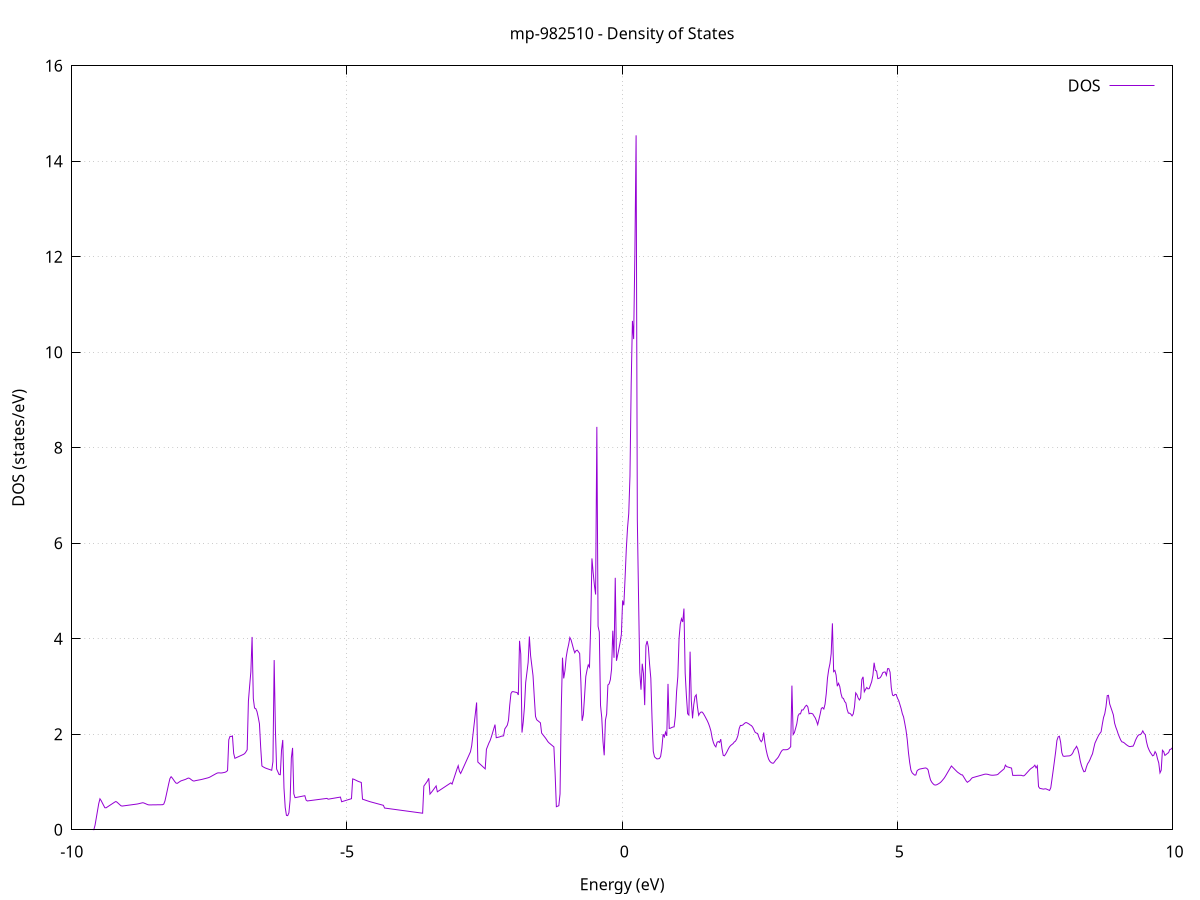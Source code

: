 set title 'mp-982510 - Density of States'
set xlabel 'Energy (eV)'
set ylabel 'DOS (states/eV)'
set grid
set xrange [-10:10]
set yrange [0:15.995]
set xzeroaxis lt -1
set terminal png size 800,600
set output 'mp-982510_dos_gnuplot.png'
plot '-' using 1:2 with lines title 'DOS'
-11.628400 0.000000
-11.606100 0.000000
-11.583800 0.000000
-11.561500 0.000000
-11.539200 0.000000
-11.516900 0.000000
-11.494700 0.000000
-11.472400 0.000000
-11.450100 0.000000
-11.427800 0.000000
-11.405500 0.000000
-11.383200 0.000000
-11.360900 0.000000
-11.338600 0.000000
-11.316300 0.000000
-11.294000 0.000000
-11.271700 0.000000
-11.249400 0.000000
-11.227100 0.000000
-11.204900 0.000000
-11.182600 0.000000
-11.160300 0.000000
-11.138000 0.000000
-11.115700 0.000000
-11.093400 0.000000
-11.071100 0.000000
-11.048800 0.000000
-11.026500 0.000000
-11.004200 0.000000
-10.981900 0.000000
-10.959600 0.000000
-10.937300 0.000000
-10.915000 0.000000
-10.892800 0.000000
-10.870500 0.000000
-10.848200 0.000000
-10.825900 0.000000
-10.803600 0.000000
-10.781300 0.000000
-10.759000 0.000000
-10.736700 0.000000
-10.714400 0.000000
-10.692100 0.000000
-10.669800 0.000000
-10.647500 0.000000
-10.625200 0.000000
-10.602900 0.000000
-10.580700 0.000000
-10.558400 0.000000
-10.536100 0.000000
-10.513800 0.000000
-10.491500 0.000000
-10.469200 0.000000
-10.446900 0.000000
-10.424600 0.000000
-10.402300 0.000000
-10.380000 0.000000
-10.357700 0.000000
-10.335400 0.000000
-10.313100 0.000000
-10.290800 0.000000
-10.268600 0.000000
-10.246300 0.000000
-10.224000 0.000000
-10.201700 0.000000
-10.179400 0.000000
-10.157100 0.000000
-10.134800 0.000000
-10.112500 0.000000
-10.090200 0.000000
-10.067900 0.000000
-10.045600 0.000000
-10.023300 0.000000
-10.001000 0.000000
-9.978700 0.000000
-9.956500 0.000000
-9.934200 0.000000
-9.911900 0.000000
-9.889600 0.000000
-9.867300 0.000000
-9.845000 0.000000
-9.822700 0.000000
-9.800400 0.000000
-9.778100 0.000000
-9.755800 0.000000
-9.733500 0.000000
-9.711200 0.000000
-9.688900 0.000000
-9.666700 0.000000
-9.644400 0.000000
-9.622100 0.000000
-9.599800 0.001500
-9.577500 0.094700
-9.555200 0.245500
-9.532900 0.396200
-9.510600 0.547000
-9.488300 0.648500
-9.466000 0.609700
-9.443700 0.559400
-9.421400 0.509200
-9.399100 0.461800
-9.376800 0.460100
-9.354600 0.477100
-9.332300 0.494000
-9.310000 0.511000
-9.287700 0.528000
-9.265400 0.544900
-9.243100 0.561900
-9.220800 0.578800
-9.198500 0.591900
-9.176200 0.575700
-9.153900 0.552100
-9.131600 0.528600
-9.109300 0.505000
-9.087000 0.496300
-9.064700 0.499800
-9.042500 0.503200
-9.020200 0.506700
-8.997900 0.510200
-8.975600 0.513600
-8.953300 0.517100
-8.931000 0.520500
-8.908700 0.524000
-8.886400 0.527500
-8.864100 0.530900
-8.841800 0.534400
-8.819500 0.537800
-8.797200 0.542400
-8.774900 0.548800
-8.752600 0.555100
-8.730400 0.561500
-8.708100 0.566600
-8.685800 0.558900
-8.663500 0.547800
-8.641200 0.536700
-8.618900 0.525600
-8.596600 0.520600
-8.574300 0.521000
-8.552000 0.521400
-8.529700 0.521700
-8.507400 0.522100
-8.485100 0.522500
-8.462800 0.522800
-8.440500 0.523200
-8.418300 0.523600
-8.396000 0.523900
-8.373700 0.524300
-8.351400 0.524700
-8.329100 0.537400
-8.306800 0.605100
-8.284500 0.721000
-8.262200 0.840000
-8.239900 0.959000
-8.217600 1.070000
-8.195300 1.111300
-8.173000 1.082500
-8.150700 1.045400
-8.128500 1.008400
-8.106200 0.977600
-8.083900 0.972000
-8.061600 0.989300
-8.039300 1.007500
-8.017000 1.023300
-7.994700 1.032000
-7.972400 1.040500
-7.950100 1.049000
-7.927800 1.058200
-7.905500 1.072200
-7.883200 1.083100
-7.860900 1.077500
-7.838600 1.057700
-7.816400 1.038200
-7.794100 1.022900
-7.771800 1.021500
-7.749500 1.029600
-7.727200 1.034400
-7.704900 1.039300
-7.682600 1.044200
-7.660300 1.049000
-7.638000 1.054500
-7.615700 1.061000
-7.593400 1.067700
-7.571100 1.074300
-7.548800 1.080900
-7.526500 1.087600
-7.504300 1.096200
-7.482000 1.108800
-7.459700 1.123200
-7.437400 1.137600
-7.415100 1.152000
-7.392800 1.166300
-7.370500 1.180700
-7.348200 1.190500
-7.325900 1.192000
-7.303600 1.190000
-7.281300 1.189600
-7.259000 1.193200
-7.236700 1.198700
-7.214400 1.204300
-7.192200 1.217400
-7.169900 1.239600
-7.147600 1.884100
-7.125300 1.954900
-7.103000 1.953200
-7.080700 1.964500
-7.058400 1.599800
-7.036100 1.496300
-7.013800 1.508100
-6.991500 1.519900
-6.969200 1.531700
-6.946900 1.543500
-6.924600 1.555300
-6.902300 1.567200
-6.880100 1.579000
-6.857800 1.596700
-6.835500 1.631600
-6.813200 1.676000
-6.790900 2.696200
-6.768600 3.009300
-6.746300 3.310100
-6.724000 4.037600
-6.701700 2.748200
-6.679400 2.548300
-6.657100 2.536800
-6.634800 2.474400
-6.612500 2.356900
-6.590300 2.219200
-6.568000 1.731400
-6.545700 1.336600
-6.523400 1.318000
-6.501100 1.303400
-6.478800 1.291400
-6.456500 1.282100
-6.434200 1.273000
-6.411900 1.264000
-6.389600 1.255000
-6.367300 1.246000
-6.345000 1.428500
-6.322700 3.553400
-6.300400 2.096600
-6.278200 1.272100
-6.255900 1.214300
-6.233600 1.156900
-6.211300 1.152800
-6.189000 1.670400
-6.166700 1.880600
-6.144400 0.871300
-6.122100 0.466500
-6.099800 0.301600
-6.077500 0.295800
-6.055200 0.353100
-6.032900 0.625100
-6.010600 1.506700
-5.988300 1.714500
-5.966100 0.755300
-5.943800 0.672300
-5.921500 0.677400
-5.899200 0.682500
-5.876900 0.687700
-5.854600 0.692800
-5.832300 0.697900
-5.810000 0.703100
-5.787700 0.708300
-5.765400 0.713400
-5.743100 0.622900
-5.720800 0.603500
-5.698500 0.606800
-5.676200 0.610200
-5.654000 0.613500
-5.631700 0.616900
-5.609400 0.620200
-5.587100 0.623600
-5.564800 0.626900
-5.542500 0.630300
-5.520200 0.633600
-5.497900 0.637000
-5.475600 0.640400
-5.453300 0.643700
-5.431000 0.647100
-5.408700 0.650400
-5.386400 0.653800
-5.364100 0.657100
-5.341900 0.640400
-5.319600 0.644800
-5.297300 0.649300
-5.275000 0.653700
-5.252700 0.658200
-5.230400 0.662600
-5.208100 0.667000
-5.185800 0.671500
-5.163500 0.675900
-5.141200 0.680400
-5.118900 0.684800
-5.096600 0.587200
-5.074300 0.595200
-5.052000 0.603100
-5.029800 0.611100
-5.007500 0.619000
-4.985200 0.627000
-4.962900 0.634900
-4.940600 0.642900
-4.918300 0.650800
-4.896000 1.065000
-4.873700 1.057000
-4.851400 1.044700
-4.829100 1.032200
-4.806800 1.019600
-4.784500 1.008900
-4.762200 0.999800
-4.740000 0.990800
-4.717700 0.640700
-4.695400 0.632000
-4.673100 0.623300
-4.650800 0.614600
-4.628500 0.605900
-4.606200 0.597200
-4.583900 0.588700
-4.561600 0.581800
-4.539300 0.574800
-4.517000 0.567800
-4.494700 0.560800
-4.472400 0.553900
-4.450100 0.546900
-4.427900 0.539900
-4.405600 0.533000
-4.383300 0.526000
-4.361000 0.519000
-4.338700 0.512100
-4.316400 0.455000
-4.294100 0.451500
-4.271800 0.448000
-4.249500 0.444500
-4.227200 0.441000
-4.204900 0.437600
-4.182600 0.434100
-4.160300 0.430600
-4.138000 0.427100
-4.115800 0.423600
-4.093500 0.420100
-4.071200 0.416600
-4.048900 0.413100
-4.026600 0.409600
-4.004300 0.406200
-3.982000 0.402700
-3.959700 0.399200
-3.937400 0.395700
-3.915100 0.392200
-3.892800 0.388700
-3.870500 0.385200
-3.848200 0.381700
-3.825900 0.378200
-3.803700 0.374700
-3.781400 0.371300
-3.759100 0.367800
-3.736800 0.364300
-3.714500 0.360800
-3.692200 0.357300
-3.669900 0.353800
-3.647600 0.350300
-3.625300 0.346800
-3.603000 0.914600
-3.580700 0.950500
-3.558400 0.986400
-3.536100 1.024500
-3.513800 1.078200
-3.491600 0.747500
-3.469300 0.778600
-3.447000 0.810700
-3.424700 0.846300
-3.402400 0.882000
-3.380100 0.917600
-3.357800 0.794900
-3.335500 0.812000
-3.313200 0.829000
-3.290900 0.846100
-3.268600 0.863100
-3.246300 0.880200
-3.224000 0.897200
-3.201800 0.914300
-3.179500 0.931300
-3.157200 0.948400
-3.134900 0.965400
-3.112600 0.982500
-3.090300 0.956400
-3.068000 1.035300
-3.045700 1.114100
-3.023400 1.192900
-3.001100 1.271800
-2.978800 1.341800
-2.956500 1.225200
-2.934200 1.179100
-2.911900 1.234200
-2.889700 1.290900
-2.867400 1.348000
-2.845100 1.405100
-2.822800 1.462200
-2.800500 1.519300
-2.778200 1.576300
-2.755900 1.633400
-2.733600 1.760200
-2.711300 1.986500
-2.689000 2.212800
-2.666700 2.439100
-2.644400 2.665400
-2.622100 1.418600
-2.599800 1.394700
-2.577600 1.370900
-2.555300 1.347000
-2.533000 1.323100
-2.510700 1.299300
-2.488400 1.275400
-2.466100 1.684500
-2.443800 1.750000
-2.421500 1.815400
-2.399200 1.867500
-2.376900 1.943000
-2.354600 2.028900
-2.332300 2.115600
-2.310000 2.202200
-2.287700 1.928200
-2.265500 1.934000
-2.243200 1.939700
-2.220900 1.946600
-2.198600 1.958100
-2.176300 1.962600
-2.154000 1.966700
-2.131700 2.112500
-2.109400 2.150500
-2.087100 2.189300
-2.064800 2.294800
-2.042500 2.610300
-2.020200 2.853100
-1.997900 2.892000
-1.975600 2.890700
-1.953400 2.884700
-1.931100 2.878700
-1.908800 2.872700
-1.886500 2.822800
-1.864200 3.956300
-1.841900 3.678200
-1.819600 2.035300
-1.797300 2.254500
-1.775000 2.575800
-1.752700 3.082900
-1.730400 3.292800
-1.708100 3.502700
-1.685800 4.046700
-1.663600 3.647000
-1.641300 3.436600
-1.619000 3.223900
-1.596700 2.781900
-1.574400 2.374800
-1.552100 2.303000
-1.529800 2.281900
-1.507500 2.260800
-1.485200 2.239700
-1.462900 2.024800
-1.440600 1.991600
-1.418300 1.958300
-1.396000 1.925100
-1.373700 1.889600
-1.351500 1.848200
-1.329200 1.820500
-1.306900 1.799100
-1.284600 1.777600
-1.262300 1.756100
-1.240000 1.734600
-1.217700 1.175700
-1.195400 0.482700
-1.173100 0.493200
-1.150800 0.503800
-1.128500 0.750500
-1.106200 2.537800
-1.083900 3.603200
-1.061600 3.169600
-1.039400 3.330200
-1.017100 3.609900
-0.994800 3.765400
-0.972500 3.878100
-0.950200 4.025200
-0.927900 3.975700
-0.905600 3.880600
-0.883300 3.783600
-0.861000 3.706200
-0.838700 3.748300
-0.816400 3.761000
-0.794100 3.728100
-0.771800 3.690100
-0.749500 3.086600
-0.727300 2.280200
-0.705000 2.406600
-0.682700 2.798500
-0.660400 3.210300
-0.638100 3.344600
-0.615800 3.452500
-0.593500 3.406400
-0.571200 4.278000
-0.548900 5.681400
-0.526600 5.383600
-0.504300 5.122300
-0.482000 4.926100
-0.459700 8.435700
-0.437400 4.260800
-0.415200 4.141600
-0.392900 2.605400
-0.370600 2.350700
-0.348300 1.850700
-0.326000 1.559600
-0.303700 2.294900
-0.281400 2.422600
-0.259100 3.031200
-0.236800 3.055100
-0.214500 3.140400
-0.192200 3.364700
-0.169900 4.168600
-0.147600 3.601400
-0.125300 5.276400
-0.103100 3.538200
-0.080800 3.663100
-0.058500 3.789400
-0.036200 3.926900
-0.013900 4.091300
0.008400 4.796600
0.030700 4.701300
0.053000 5.262600
0.075300 5.868100
0.097600 6.315900
0.119900 6.619400
0.142200 7.404900
0.164500 9.346200
0.186700 10.655200
0.209000 10.274500
0.231300 12.060500
0.253600 14.541000
0.275900 6.502200
0.298200 4.860600
0.320500 3.295100
0.342800 2.933000
0.365100 3.476500
0.387400 3.271400
0.409700 2.610600
0.432000 3.857800
0.454300 3.952500
0.476600 3.821900
0.498800 3.462000
0.521100 3.170800
0.543400 2.315300
0.565700 1.642400
0.588000 1.528100
0.610300 1.503500
0.632600 1.483500
0.654900 1.487000
0.677200 1.490900
0.699500 1.537700
0.721800 1.708200
0.744100 2.001600
0.766400 1.945100
0.788700 2.044300
0.810900 1.964800
0.833200 3.054600
0.855500 2.121800
0.877800 2.127500
0.900100 2.140700
0.922400 2.150900
0.944700 2.156100
0.967000 2.382100
0.989300 2.894200
1.011600 3.202600
1.033900 4.004400
1.056200 4.306500
1.078500 4.420300
1.100800 4.351300
1.123000 4.631700
1.145300 3.278900
1.167600 2.806000
1.189900 2.429800
1.212200 2.401400
1.234500 3.729000
1.256800 2.705800
1.279100 2.332200
1.301400 2.618900
1.323700 2.789800
1.346000 2.825200
1.368300 2.574000
1.390600 2.396900
1.412900 2.442100
1.435100 2.466400
1.457400 2.461800
1.479700 2.426700
1.502000 2.381600
1.524300 2.332500
1.546600 2.284100
1.568900 2.226100
1.591200 2.153700
1.613500 2.064900
1.635800 1.922100
1.658100 1.826600
1.680400 1.766200
1.702700 1.735600
1.724900 1.832400
1.747200 1.848000
1.769500 1.828400
1.791800 1.897100
1.814100 1.698100
1.836400 1.558500
1.858700 1.548100
1.881000 1.585300
1.903300 1.631600
1.925600 1.684500
1.947900 1.731300
1.970200 1.763300
1.992500 1.783700
2.014800 1.803700
2.037000 1.837400
2.059300 1.855600
2.081600 1.900700
2.103900 1.973100
2.126200 2.117800
2.148500 2.185000
2.170800 2.183800
2.193100 2.194300
2.215400 2.219100
2.237700 2.241300
2.260000 2.243900
2.282300 2.230400
2.304600 2.215000
2.326900 2.195200
2.349100 2.181100
2.371400 2.149300
2.393700 2.096200
2.416000 2.042200
2.438300 2.025100
2.460600 2.017300
2.482900 1.944600
2.505200 1.880900
2.527500 1.843600
2.549800 1.881300
2.572100 2.036400
2.594400 1.818000
2.616700 1.673600
2.639000 1.559900
2.661200 1.479200
2.683500 1.433400
2.705800 1.408800
2.728100 1.394500
2.750400 1.395500
2.772700 1.429600
2.795000 1.465200
2.817300 1.492100
2.839600 1.525500
2.861900 1.574400
2.884200 1.625400
2.906500 1.662400
2.928800 1.677900
2.951100 1.675100
2.973300 1.676100
2.995600 1.677900
3.017900 1.688600
3.040200 1.710300
3.062500 1.739200
3.084800 3.018700
3.107100 1.994700
3.129400 2.032900
3.151700 2.122600
3.174000 2.221800
3.196300 2.385200
3.218600 2.429600
3.240900 2.427000
3.263100 2.509400
3.285400 2.507400
3.307700 2.543200
3.330000 2.588000
3.352300 2.606900
3.374600 2.570700
3.396900 2.428600
3.419200 2.439200
3.441500 2.436200
3.463800 2.425500
3.486100 2.382400
3.508400 2.342900
3.530700 2.281100
3.553000 2.201600
3.575200 2.308800
3.597500 2.419800
3.619800 2.543100
3.642100 2.558400
3.664400 2.528700
3.686700 2.629300
3.709000 2.853200
3.731300 3.177600
3.753600 3.356900
3.775900 3.478900
3.798200 3.687800
3.820500 4.322300
3.842800 3.311700
3.865100 3.337400
3.887300 3.240900
3.909600 3.006200
3.931900 3.067300
3.954200 3.000300
3.976500 2.852400
3.998800 2.762500
4.021100 2.750400
4.043400 2.685100
4.065700 2.654100
4.088000 2.520100
4.110300 2.442800
4.132600 2.441500
4.154900 2.421700
4.177200 2.384800
4.199400 2.425200
4.221700 2.573200
4.244000 2.866100
4.266300 2.829000
4.288600 2.758900
4.310900 2.717400
4.333200 2.760600
4.355500 3.148400
4.377800 3.202300
4.400100 2.890400
4.422400 2.938200
4.444700 2.979700
4.467000 2.949800
4.489300 2.955400
4.511500 3.027900
4.533800 3.100400
4.556100 3.229900
4.578400 3.497600
4.600700 3.336600
4.623000 3.324900
4.645300 3.165700
4.667600 3.171700
4.689900 3.186500
4.712200 3.226000
4.734500 3.287400
4.756800 3.302100
4.779100 3.302900
4.801300 3.235300
4.823600 3.373400
4.845900 3.373700
4.868200 3.298500
4.890500 2.973400
4.912800 2.819500
4.935100 2.807500
4.957400 2.835100
4.979700 2.832400
5.002000 2.757400
5.024300 2.706800
5.046600 2.623700
5.068900 2.538900
5.091200 2.431100
5.113400 2.362600
5.135700 2.228500
5.158000 2.085800
5.180300 1.888400
5.202600 1.614100
5.224900 1.406000
5.247200 1.248700
5.269500 1.193000
5.291800 1.167200
5.314100 1.144800
5.336400 1.147700
5.358700 1.233800
5.381000 1.256700
5.403300 1.269800
5.425500 1.275700
5.447800 1.280800
5.470100 1.285900
5.492400 1.291000
5.514700 1.294800
5.537000 1.284000
5.559300 1.253000
5.581600 1.135900
5.603900 1.041500
5.626200 0.995400
5.648500 0.964500
5.670800 0.941300
5.693100 0.936600
5.715400 0.942300
5.737600 0.956000
5.759900 0.971400
5.782200 0.989000
5.804500 1.015100
5.826800 1.046100
5.849100 1.077200
5.871400 1.116000
5.893700 1.160100
5.916000 1.204100
5.938300 1.248200
5.960600 1.292200
5.982900 1.335700
6.005200 1.309600
6.027500 1.283500
6.049700 1.257300
6.072000 1.231200
6.094300 1.206200
6.116600 1.188100
6.138900 1.170000
6.161200 1.151900
6.183500 1.148500
6.205800 1.106800
6.228100 1.064900
6.250400 1.023000
6.272700 0.993600
6.295000 1.013500
6.317300 1.029500
6.339600 1.062200
6.361800 1.089200
6.384100 1.096500
6.406400 1.103700
6.428700 1.111000
6.451000 1.118300
6.473300 1.125500
6.495600 1.132800
6.517900 1.140000
6.540200 1.147400
6.562500 1.154900
6.584800 1.162500
6.607100 1.165800
6.629400 1.163500
6.651600 1.158600
6.673900 1.150400
6.696200 1.144600
6.718500 1.142400
6.740800 1.142300
6.763100 1.144600
6.785400 1.147700
6.807700 1.150900
6.830000 1.162700
6.852300 1.188900
6.874600 1.211000
6.896900 1.233100
6.919200 1.255200
6.941500 1.277300
6.963700 1.354300
6.986000 1.322700
7.008300 1.314900
7.030600 1.307100
7.052900 1.299300
7.075200 1.291500
7.097500 1.139300
7.119800 1.139500
7.142100 1.139700
7.164400 1.139900
7.186700 1.140100
7.209000 1.140200
7.231300 1.140400
7.253600 1.140600
7.275800 1.131200
7.298100 1.129200
7.320400 1.148700
7.342700 1.177500
7.365000 1.206100
7.387300 1.234700
7.409600 1.263200
7.431900 1.285300
7.454200 1.303000
7.476500 1.321800
7.498800 1.352500
7.521100 1.296900
7.543400 1.338800
7.565700 0.904000
7.587900 0.868300
7.610200 0.862400
7.632500 0.856500
7.654800 0.850900
7.677100 0.856200
7.699400 0.857800
7.721700 0.845900
7.744000 0.834500
7.766300 0.823600
7.788600 0.880900
7.810900 1.065700
7.833200 1.252000
7.855500 1.444400
7.877800 1.641900
7.900000 1.869500
7.922300 1.945300
7.944600 1.958500
7.966900 1.834300
7.989200 1.614600
8.011500 1.544500
8.033800 1.537300
8.056100 1.541400
8.078400 1.543800
8.100700 1.545800
8.123000 1.546500
8.145300 1.555200
8.167600 1.574300
8.189800 1.612400
8.212100 1.672000
8.234400 1.704400
8.256700 1.747800
8.279000 1.692500
8.301300 1.585600
8.323600 1.442500
8.345900 1.344100
8.368200 1.270900
8.390500 1.214500
8.412800 1.223000
8.435100 1.311300
8.457400 1.382300
8.479700 1.419900
8.501900 1.472200
8.524200 1.536600
8.546500 1.591000
8.568800 1.708100
8.591100 1.814800
8.613400 1.870900
8.635700 1.925800
8.658000 1.979600
8.680300 2.016700
8.702600 2.051400
8.724900 2.210000
8.747200 2.350900
8.769500 2.429800
8.791800 2.578000
8.814000 2.808300
8.836300 2.815000
8.858600 2.635000
8.880900 2.558600
8.903200 2.484000
8.925500 2.403800
8.947800 2.233900
8.970100 2.147700
8.992400 2.079700
9.014700 2.000000
9.037000 1.936900
9.059300 1.878000
9.081600 1.840700
9.103900 1.833700
9.126100 1.817100
9.148400 1.793700
9.170700 1.773400
9.193000 1.756400
9.215300 1.742400
9.237600 1.741900
9.259900 1.749500
9.282200 1.749800
9.304500 1.797800
9.326800 1.872400
9.349100 1.926000
9.371400 1.970300
9.393700 1.991300
9.416000 1.992700
9.438200 2.020900
9.460500 2.071000
9.482800 2.019600
9.505100 1.992000
9.527400 1.843700
9.549700 1.739800
9.572000 1.676700
9.594300 1.624600
9.616600 1.587000
9.638900 1.548400
9.661200 1.563400
9.683500 1.636400
9.705800 1.592700
9.728000 1.485000
9.750300 1.399700
9.772600 1.191400
9.794900 1.246700
9.817200 1.664900
9.839500 1.637300
9.861800 1.557100
9.884100 1.575100
9.906400 1.598900
9.928700 1.614600
9.951000 1.679900
9.973300 1.687400
9.995600 1.712600
10.017900 1.817600
10.040100 1.901800
10.062400 1.939900
10.084700 1.989600
10.107000 1.882400
10.129300 1.917400
10.151600 1.972400
10.173900 1.970100
10.196200 1.984100
10.218500 1.995500
10.240800 2.004000
10.263100 2.009500
10.285400 2.014200
10.307700 2.019900
10.330000 2.025800
10.352200 2.033800
10.374500 2.091800
10.396800 2.214700
10.419100 2.330000
10.441400 2.373300
10.463700 2.403000
10.486000 2.428800
10.508300 2.459500
10.530600 2.491900
10.552900 2.376600
10.575200 2.333800
10.597500 2.352900
10.619800 2.404500
10.642100 2.432800
10.664300 2.410000
10.686600 2.337200
10.708900 2.363400
10.731200 2.362400
10.753500 2.374600
10.775800 2.385100
10.798100 2.394400
10.820400 2.393500
10.842700 2.333700
10.865000 2.187500
10.887300 2.200000
10.909600 2.297400
10.931900 2.407700
10.954200 2.345200
10.976400 2.291700
10.998700 2.258400
11.021000 2.242600
11.043300 2.215700
11.065600 2.146100
11.087900 2.038600
11.110200 1.943200
11.132500 1.880100
11.154800 1.879200
11.177100 1.904000
11.199400 1.878000
11.221700 1.868900
11.244000 1.881600
11.266300 1.955300
11.288500 2.021100
11.310800 2.099900
11.333100 2.218800
11.355400 2.334200
11.377700 2.408800
11.400000 2.484400
11.422300 2.583900
11.444600 2.744800
11.466900 2.850300
11.489200 2.955300
11.511500 3.342200
11.533800 3.161100
11.556100 3.106000
11.578300 3.285600
11.600600 3.240600
11.622900 3.189600
11.645200 3.153300
11.667500 3.093500
11.689800 2.926500
11.712100 2.775800
11.734400 2.656600
11.756700 2.565300
11.779000 2.521100
11.801300 2.499200
11.823600 2.493000
11.845900 2.495100
11.868200 2.502700
11.890400 2.521800
11.912700 2.546500
11.935000 2.585300
11.957300 2.616000
11.979600 2.623700
12.001900 2.645400
12.024200 2.674600
12.046500 2.710200
12.068800 2.745400
12.091100 2.755800
12.113400 2.775800
12.135700 2.857100
12.158000 2.917600
12.180300 2.930000
12.202500 2.904500
12.224800 2.865400
12.247100 2.901500
12.269400 2.886200
12.291700 2.819400
12.314000 2.786800
12.336300 2.897000
12.358600 2.614100
12.380900 2.510000
12.403200 2.467300
12.425500 2.449900
12.447800 2.453800
12.470100 2.459300
12.492400 2.402500
12.514600 2.352200
12.536900 2.154700
12.559200 1.976000
12.581500 1.870600
12.603800 1.779400
12.626100 1.706400
12.648400 1.644600
12.670700 1.602200
12.693000 1.579900
12.715300 1.571000
12.737600 1.572700
12.759900 1.582100
12.782200 1.596200
12.804500 1.601500
12.826700 1.626100
12.849000 1.664700
12.871300 1.728100
12.893600 1.819100
12.915900 1.943800
12.938200 2.029800
12.960500 2.127200
12.982800 2.238000
13.005100 2.414300
13.027400 2.662300
13.049700 3.123500
13.072000 3.656300
13.094300 4.604300
13.116500 4.840800
13.138800 4.478400
13.161100 4.154800
13.183400 3.989200
13.205700 3.942900
13.228000 3.929500
13.250300 3.737600
13.272600 3.806800
13.294900 3.889700
13.317200 4.747700
13.339500 3.878500
13.361800 3.910300
13.384100 3.921400
13.406400 3.918500
13.428600 3.918500
13.450900 3.848300
13.473200 3.777200
13.495500 3.739100
13.517800 3.725800
13.540100 3.690700
13.562400 3.631500
13.584700 3.815200
13.607000 3.463500
13.629300 3.446200
13.651600 3.639700
13.673900 3.528500
13.696200 3.415400
13.718500 3.425900
13.740700 3.355700
13.763000 3.328100
13.785300 3.297200
13.807600 3.324300
13.829900 3.380700
13.852200 3.457300
13.874500 3.498300
13.896800 3.476100
13.919100 3.483800
13.941400 3.733200
13.963700 3.463500
13.986000 3.398600
14.008300 3.402300
14.030600 3.395300
14.052800 3.381700
14.075100 3.353700
14.097400 3.266800
14.119700 2.967700
14.142000 2.804700
14.164300 2.716200
14.186600 2.634600
14.208900 2.553700
14.231200 2.550200
14.253500 2.422100
14.275800 2.195300
14.298100 2.148900
14.320400 2.154700
14.342700 2.115500
14.364900 2.094600
14.387200 2.077600
14.409500 2.065000
14.431800 2.057100
14.454100 2.054100
14.476400 2.073900
14.498700 2.112800
14.521000 2.230000
14.543300 2.376800
14.565600 2.537200
14.587900 2.735900
14.610200 2.971900
14.632500 3.181500
14.654700 3.385900
14.677000 3.574300
14.699300 3.482200
14.721600 3.594100
14.743900 3.848200
14.766200 3.929100
14.788500 4.161800
14.810800 3.651300
14.833100 3.457200
14.855400 3.440000
14.877700 3.459600
14.900000 3.440400
14.922300 3.386200
14.944600 3.329600
14.966800 3.287400
14.989100 3.275400
15.011400 3.346700
15.033700 3.442700
15.056000 3.573900
15.078300 3.476700
15.100600 3.319100
15.122900 3.203700
15.145200 3.109100
15.167500 3.105900
15.189800 3.108000
15.212100 3.152600
15.234400 3.321800
15.256700 3.320000
15.278900 3.313200
15.301200 3.104100
15.323500 2.876800
15.345800 2.656400
15.368100 2.506300
15.390400 2.405000
15.412700 2.315600
15.435000 2.272000
15.457300 2.269100
15.479600 2.308000
15.501900 2.318500
15.524200 2.286200
15.546500 2.254600
15.568800 2.199200
15.591000 2.147600
15.613300 2.098900
15.635600 2.045500
15.657900 2.001400
15.680200 1.952200
15.702500 1.902400
15.724800 1.868500
15.747100 1.844000
15.769400 1.828800
15.791700 1.797600
15.814000 1.749200
15.836300 1.716300
15.858600 1.704300
15.880900 1.705400
15.903100 1.748000
15.925400 1.770000
15.947700 1.789500
15.970000 1.809600
15.992300 1.830100
16.014600 1.836300
16.036900 1.853800
16.059200 1.863600
16.081500 1.929500
16.103800 2.029900
16.126100 2.183900
16.148400 2.398200
16.170700 2.483100
16.193000 2.815100
16.215200 3.105800
16.237500 3.235300
16.259800 3.416400
16.282100 3.410300
16.304400 3.369700
16.326700 3.141800
16.349000 3.063600
16.371300 3.066800
16.393600 3.070800
16.415900 3.099700
16.438200 3.139500
16.460500 3.234600
16.482800 3.147600
16.505000 3.059500
16.527300 2.881000
16.549600 2.718500
16.571900 2.643800
16.594200 2.556100
16.616500 2.472300
16.638800 2.403500
16.661100 2.700000
16.683400 2.940100
16.705700 3.018000
16.728000 2.761400
16.750300 2.697900
16.772600 2.738200
16.794900 2.783500
16.817100 2.842300
16.839400 2.881400
16.861700 2.904300
16.884000 2.881200
16.906300 2.893800
16.928600 2.859300
16.950900 2.784500
16.973200 2.735900
16.995500 2.678400
17.017800 2.618800
17.040100 2.576000
17.062400 2.551800
17.084700 2.542200
17.107000 2.534700
17.129200 2.500900
17.151500 2.517700
17.173800 2.530700
17.196100 2.553600
17.218400 2.600600
17.240700 2.609400
17.263000 2.605900
17.285300 2.607600
17.307600 2.603700
17.329900 2.597300
17.352200 2.585100
17.374500 2.563600
17.396800 2.532900
17.419100 2.516500
17.441300 2.526000
17.463600 2.544900
17.485900 2.629300
17.508200 2.687000
17.530500 2.802000
17.552800 2.956600
17.575100 2.919900
17.597400 2.871300
17.619700 2.848900
17.642000 2.872700
17.664300 2.883400
17.686600 2.897900
17.708900 2.862100
17.731200 2.864500
17.753400 2.917100
17.775700 3.005100
17.798000 3.070700
17.820300 3.085200
17.842600 3.088200
17.864900 3.165200
17.887200 3.266200
17.909500 3.356200
17.931800 3.413300
17.954100 3.426000
17.976400 3.396300
17.998700 3.432800
18.021000 3.655400
18.043200 3.983700
18.065500 3.848900
18.087800 3.424300
18.110100 3.325200
18.132400 3.209900
18.154700 3.089900
18.177000 2.934100
18.199300 2.761700
18.221600 2.646000
18.243900 2.542600
18.266200 2.454300
18.288500 2.377700
18.310800 2.310600
18.333100 2.297300
18.355300 2.241100
18.377600 2.162000
18.399900 2.105100
18.422200 2.078900
18.444500 2.207600
18.466800 2.559400
18.489100 2.495700
18.511400 2.447400
18.533700 2.437500
18.556000 2.437300
18.578300 2.449300
18.600600 2.446300
18.622900 2.432100
18.645200 2.721400
18.667400 2.686600
18.689700 2.703700
18.712000 2.708800
18.734300 2.710600
18.756600 2.720800
18.778900 2.791900
18.801200 2.925100
18.823500 3.078200
18.845800 3.153900
18.868100 3.047900
18.890400 3.019600
18.912700 2.986300
18.935000 2.903400
18.957300 2.837300
18.979500 2.773300
19.001800 2.712200
19.024100 2.557000
19.046400 2.478200
19.068700 2.453900
19.091000 2.474200
19.113300 2.484800
19.135600 2.471800
19.157900 2.447000
19.180200 2.433100
19.202500 2.426400
19.224800 2.499600
19.247100 2.627000
19.269400 2.904400
19.291600 3.143100
19.313900 3.366900
19.336200 3.696600
19.358500 3.926400
19.380800 4.173900
19.403100 4.409700
19.425400 4.612100
19.447700 4.546200
19.470000 4.140400
19.492300 3.809100
19.514600 3.559900
19.536900 3.400900
19.559200 3.224900
19.581400 3.004300
19.603700 2.934400
19.626000 2.925900
19.648300 2.975700
19.670600 3.023600
19.692900 3.027900
19.715200 3.123800
19.737500 3.272800
19.759800 3.364900
19.782100 3.459600
19.804400 3.582800
19.826700 3.616600
19.849000 3.660700
19.871300 3.736800
19.893500 3.739200
19.915800 3.652600
19.938100 3.565400
19.960400 3.473400
19.982700 3.382700
20.005000 3.314800
20.027300 3.249400
20.049600 3.186500
20.071900 3.258200
20.094200 3.194800
20.116500 3.139300
20.138800 3.094900
20.161100 3.048300
20.183400 2.988300
20.205600 3.041100
20.227900 3.130900
20.250200 3.756200
20.272500 2.648700
20.294800 2.563200
20.317100 2.823500
20.339400 2.761400
20.361700 2.839300
20.384000 2.790100
20.406300 2.806000
20.428600 2.879700
20.450900 2.927100
20.473200 2.911200
20.495500 2.897900
20.517700 2.855400
20.540000 2.783400
20.562300 2.690900
20.584600 2.563200
20.606900 2.447800
20.629200 2.345600
20.651500 2.220400
20.673800 2.082200
20.696100 2.038300
20.718400 2.069300
20.740700 2.179500
20.763000 2.289800
20.785300 2.620900
20.807600 2.226600
20.829800 2.294000
20.852100 2.430200
20.874400 2.723100
20.896700 2.826900
20.919000 2.860700
20.941300 2.880100
20.963600 2.980000
20.985900 3.100200
21.008200 3.153000
21.030500 3.122800
21.052800 3.079900
21.075100 3.011000
21.097400 2.984400
21.119600 2.949600
21.141900 2.944900
21.164200 3.053000
21.186500 3.064000
21.208800 3.031500
21.231100 3.109000
21.253400 2.920000
21.275700 2.917600
21.298000 2.917800
21.320300 2.913800
21.342600 2.917600
21.364900 2.920400
21.387200 2.922200
21.409500 2.924300
21.431700 2.916400
21.454000 2.901000
21.476300 2.887500
21.498600 2.909300
21.520900 2.917800
21.543200 3.046300
21.565500 2.772700
21.587800 2.790500
21.610100 2.789700
21.632400 2.773700
21.654700 2.800300
21.677000 2.756500
21.699300 2.684800
21.721600 2.657100
21.743800 2.664300
21.766100 2.690200
21.788400 2.720600
21.810700 2.844200
21.833000 3.282000
21.855300 3.217700
21.877600 3.523100
21.899900 3.632700
21.922200 3.395500
21.944500 3.288500
21.966800 3.136400
21.989100 2.885200
22.011400 2.858300
22.033700 2.849800
22.055900 2.909600
22.078200 2.904600
22.100500 2.948600
22.122800 3.048900
22.145100 3.131100
22.167400 3.218900
22.189700 3.383900
22.212000 3.526600
22.234300 3.360000
22.256600 3.370800
22.278900 3.378300
22.301200 3.388300
22.323500 3.453700
22.345800 3.636600
22.368000 3.756500
22.390300 3.788200
22.412600 3.781400
22.434900 3.773300
22.457200 3.764600
22.479500 3.773000
22.501800 3.780500
22.524100 3.772600
22.546400 3.713100
22.568700 3.657300
22.591000 3.597000
22.613300 3.590600
22.635600 3.656000
22.657900 3.681900
22.680100 3.407100
22.702400 3.176500
22.724700 3.070100
22.747000 3.110300
22.769300 3.086400
22.791600 3.105600
22.813900 3.222900
22.836200 3.392200
22.858500 3.460500
22.880800 3.556400
22.903100 3.704200
22.925400 3.742000
22.947700 3.828300
22.969900 3.650800
22.992200 3.660000
23.014500 3.670800
23.036800 3.739100
23.059100 3.730100
23.081400 3.767900
23.103700 3.685400
23.126000 3.595800
23.148300 3.570800
23.170600 3.684100
23.192900 3.584400
23.215200 3.547600
23.237500 3.496800
23.259800 3.492800
23.282000 3.501700
23.304300 3.481000
23.326600 3.487600
23.348900 3.528000
23.371200 3.582500
23.393500 3.636800
23.415800 3.735700
23.438100 3.943600
23.460400 3.859000
23.482700 3.862800
23.505000 3.896700
23.527300 3.968300
23.549600 4.008100
23.571900 3.975100
23.594100 3.938400
23.616400 3.887900
23.638700 3.772800
23.661000 3.649000
23.683300 3.575700
23.705600 3.598500
23.727900 3.737400
23.750200 3.973400
23.772500 3.954000
23.794800 4.034200
23.817100 4.093500
23.839400 4.162500
23.861700 4.130200
23.884000 4.043100
23.906200 3.882300
23.928500 3.777500
23.950800 3.495500
23.973100 3.340500
23.995400 3.278400
24.017700 3.192100
24.040000 3.086800
24.062300 3.046900
24.084600 2.977900
24.106900 2.895600
24.129200 2.851000
24.151500 2.834800
24.173800 2.843200
24.196100 2.987000
24.218300 2.893800
24.240600 3.048000
24.262900 3.328800
24.285200 3.537300
24.307500 3.642200
24.329800 3.569100
24.352100 3.589000
24.374400 3.548400
24.396700 3.480900
24.419000 3.420100
24.441300 3.314800
24.463600 3.135900
24.485900 3.062700
24.508100 3.060100
24.530400 3.058000
24.552700 3.023300
24.575000 2.947600
24.597300 2.922900
24.619600 3.024100
24.641900 3.379500
24.664200 3.421400
24.686500 3.501400
24.708800 3.543300
24.731100 3.564500
24.753400 3.617400
24.775700 3.634900
24.798000 3.638200
24.820200 3.660100
24.842500 3.675100
24.864800 3.626600
24.887100 3.533700
24.909400 3.128500
24.931700 2.993200
24.954000 2.799400
24.976300 2.669800
24.998600 2.525700
25.020900 2.408600
25.043200 2.393000
25.065500 2.386100
25.087800 2.380300
25.110100 2.322700
25.132300 2.331700
25.154600 2.352500
25.176900 2.374500
25.199200 2.421000
25.221500 2.613900
25.243800 2.775800
25.266100 2.891200
25.288400 2.781500
25.310700 2.956200
25.333000 3.319600
25.355300 3.497700
25.377600 3.501900
25.399900 3.528700
25.422200 3.573100
25.444400 3.416700
25.466700 3.165700
25.489000 3.047500
25.511300 3.038400
25.533600 3.037000
25.555900 3.069000
25.578200 3.156900
25.600500 3.282000
25.622800 3.546400
25.645100 3.744400
25.667400 3.958100
25.689700 4.207900
25.712000 4.119000
25.734300 4.088000
25.756500 4.088100
25.778800 4.078200
25.801100 3.991700
25.823400 4.148300
25.845700 4.295700
25.868000 4.285100
25.890300 4.048600
25.912600 3.968600
25.934900 3.917800
25.957200 3.920300
25.979500 3.679100
26.001800 3.631700
26.024100 3.590800
26.046300 3.477700
26.068600 3.544400
26.090900 3.683500
26.113200 3.737100
26.135500 3.642800
26.157800 3.451100
26.180100 3.414500
26.202400 3.387900
26.224700 3.363400
26.247000 3.357900
26.269300 3.576400
26.291600 3.443900
26.313900 3.485400
26.336200 3.154000
26.358400 3.164000
26.380700 3.257500
26.403000 3.366900
26.425300 3.469200
26.447600 3.715100
26.469900 3.762700
26.492200 3.806200
26.514500 3.888000
26.536800 3.987900
26.559100 3.917800
26.581400 3.845500
26.603700 3.831700
26.626000 3.671700
26.648300 3.545100
26.670500 3.539800
26.692800 3.459700
26.715100 3.150900
26.737400 2.918400
26.759700 2.719100
26.782000 2.534400
26.804300 2.391500
26.826600 2.300200
26.848900 2.273600
26.871200 2.278300
26.893500 2.238100
26.915800 2.289400
26.938100 2.454800
26.960400 2.421800
26.982600 2.487400
27.004900 2.625500
27.027200 2.873200
27.049500 3.137900
27.071800 3.329400
27.094100 3.375900
27.116400 3.293900
27.138700 3.234600
27.161000 3.197800
27.183300 3.158900
27.205600 3.110800
27.227900 3.073200
27.250200 3.074000
27.272500 3.242300
27.294700 3.521400
27.317000 3.756000
27.339300 4.990500
27.361600 4.565500
27.383900 4.117100
27.406200 3.625300
27.428500 3.135200
27.450800 2.986200
27.473100 2.975700
27.495400 3.029100
27.517700 3.354600
27.540000 3.371800
27.562300 3.512400
27.584600 3.720400
27.606800 3.860500
27.629100 3.892200
27.651400 3.730000
27.673700 3.581100
27.696000 3.570000
27.718300 3.535600
27.740600 3.484100
27.762900 3.386200
27.785200 3.281500
27.807500 3.204200
27.829800 3.241400
27.852100 3.121400
27.874400 2.992900
27.896600 2.902700
27.918900 2.872800
27.941200 2.864700
27.963500 3.097200
27.985800 3.315200
28.008100 3.330000
28.030400 3.377800
28.052700 3.419300
28.075000 3.373400
28.097300 3.354900
28.119600 3.236800
28.141900 3.016500
28.164200 2.958100
28.186500 2.807900
28.208700 2.612500
28.231000 2.414600
28.253300 2.178200
28.275600 2.188200
28.297900 2.116700
28.320200 2.119700
28.342500 2.055100
28.364800 2.040300
28.387100 1.995800
28.409400 1.977000
28.431700 2.044600
28.454000 2.131600
28.476300 2.227000
28.498600 2.354000
28.520800 2.497800
28.543100 2.601500
28.565400 2.630300
28.587700 2.697900
28.610000 2.743400
28.632300 2.894800
28.654600 3.129500
28.676900 3.508900
28.699200 3.914900
28.721500 4.123700
28.743800 4.277800
28.766100 4.350300
28.788400 4.164200
28.810700 4.120100
28.832900 4.116300
28.855200 4.088500
28.877500 4.070200
28.899800 4.098000
28.922100 4.135800
28.944400 4.187200
28.966700 4.146700
28.989000 4.113300
29.011300 4.050100
29.033600 3.946900
29.055900 3.972200
29.078200 4.029700
29.100500 4.016900
29.122800 4.112800
29.145000 4.134600
29.167300 4.098400
29.189600 4.010000
29.211900 4.051300
29.234200 4.003700
29.256500 3.826100
29.278800 3.740800
29.301100 3.665900
29.323400 3.442600
29.345700 3.309800
29.368000 3.228900
29.390300 3.118500
29.412600 3.070500
29.434800 3.031900
29.457100 3.099800
29.479400 3.019400
29.501700 3.024400
29.524000 3.059600
29.546300 3.153200
29.568600 3.167400
29.590900 3.228900
29.613200 3.306000
29.635500 3.427000
29.657800 3.586100
29.680100 3.750800
29.702400 3.833100
29.724700 3.729200
29.746900 3.620300
29.769200 3.423300
29.791500 3.236600
29.813800 3.071600
29.836100 2.920800
29.858400 2.785800
29.880700 2.611100
29.903000 2.402700
29.925300 2.219200
29.947600 2.057300
29.969900 1.926000
29.992200 1.883600
30.014500 1.610200
30.036800 1.595600
30.059000 1.710700
30.081300 1.802700
30.103600 1.899500
30.125900 1.675200
30.148200 1.622600
30.170500 1.595700
30.192800 1.506000
30.215100 1.432900
30.237400 1.446200
30.259700 1.109800
30.282000 0.819000
30.304300 0.641000
30.326600 0.479800
30.348900 0.350100
30.371100 0.280900
30.393400 0.255000
30.415700 0.231500
30.438000 0.210500
30.460300 0.192000
30.482600 0.176200
30.504900 0.164100
30.527200 0.152600
30.549500 0.141500
30.571800 0.130900
30.594100 0.120800
30.616400 0.111100
30.638700 0.101900
30.661000 0.093100
30.683200 0.084700
30.705500 0.076800
30.727800 0.069400
30.750100 0.062400
30.772400 0.055900
30.794700 0.049800
30.817000 0.044200
30.839300 0.039000
30.861600 0.033100
30.883900 0.026100
30.906200 0.018000
30.928500 0.008700
30.950800 0.000000
30.973000 0.000000
30.995300 0.000000
31.017600 0.000000
31.039900 0.000000
31.062200 0.000000
31.084500 0.000000
31.106800 0.000000
31.129100 0.000000
31.151400 0.000000
31.173700 0.000000
31.196000 0.000000
31.218300 0.000000
31.240600 0.000000
31.262900 0.000000
31.285100 0.000000
31.307400 0.000000
31.329700 0.000000
31.352000 0.000000
31.374300 0.000000
31.396600 0.000000
31.418900 0.000000
31.441200 0.000000
31.463500 0.000000
31.485800 0.000000
31.508100 0.000000
31.530400 0.000000
31.552700 0.000000
31.575000 0.000000
31.597200 0.000000
31.619500 0.000000
31.641800 0.000000
31.664100 0.000000
31.686400 0.000000
31.708700 0.000000
31.731000 0.000000
31.753300 0.000000
31.775600 0.000000
31.797900 0.000000
31.820200 0.000000
31.842500 0.000000
31.864800 0.000000
31.887100 0.000000
31.909300 0.000000
31.931600 0.000000
31.953900 0.000000
31.976200 0.000000
31.998500 0.000000
32.020800 0.000000
32.043100 0.000000
32.065400 0.000000
32.087700 0.000000
32.110000 0.000000
32.132300 0.000000
32.154600 0.000000
32.176900 0.000000
32.199200 0.000000
32.221400 0.000000
32.243700 0.000000
32.266000 0.000000
32.288300 0.000000
32.310600 0.000000
32.332900 0.000000
32.355200 0.000000
32.377500 0.000000
32.399800 0.000000
32.422100 0.000000
32.444400 0.000000
32.466700 0.000000
32.489000 0.000000
32.511300 0.000000
32.533500 0.000000
32.555800 0.000000
32.578100 0.000000
32.600400 0.000000
32.622700 0.000000
32.645000 0.000000
32.667300 0.000000
32.689600 0.000000
32.711900 0.000000
32.734200 0.000000
32.756500 0.000000
32.778800 0.000000
32.801100 0.000000
32.823300 0.000000
32.845600 0.000000
32.867900 0.000000
32.890200 0.000000
32.912500 0.000000
32.934800 0.000000
32.957100 0.000000
e
